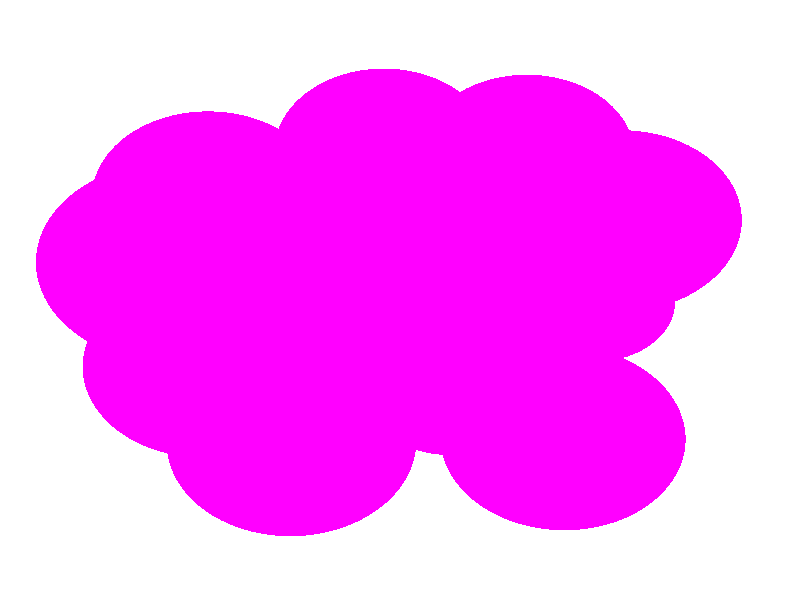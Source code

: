 #include "colors.inc"

#macro COLORSCALE (H)
   #local L = mod(H, 6);
   #local H = mod(H, 120);
   #local H = (H < 0 ? H+120 : H);
   #local R = (120-  H) / 60;
   #local G = L/20;
   #local B = (  H-  0) / 60;
   <min(R,1), min(G,1), min(B,1)>
#end

global_settings {
	ambient_light color rgb <1.0, 1.0, 1.0>
	assumed_gamma 2
}

background { color White}

camera {
	perspective
	location <440, 76, 168>
	sky <0.000000, 1.000000, 0.000000>
	right <-1, 0, 0>
	angle 30.000000
	look_at <446.50709526, 145.979863517, 126.658259999>
}

light_source {
	<256.389000, 255.921000, -757.541000>
	color White*0.50000
	parallel
	point_at <256.389000, 255.921000, 135.833000>
}

light_source {
	<0.111619, 0.766044, 0.633022>
	color White*1.50000
	parallel
	point_at <0.000000, 0.000000, 0.000000>
}

light_source {
	<-0.044943, -0.965926, 0.254887>
	color White*0.50000
	parallel
	point_at <0.000000, 0.000000, 0.000000>
}

light_source {
	<0.939693, 0.000000, -0.342020>
	color White*0.428572
	parallel
	point_at <0.000000, 0.000000, 0.000000>
}

light_source {
	<-0.939693, 0.000000, -0.342020>
	color White*0.428572
	parallel
	point_at <0.000000, 0.000000, 0.000000>
}

union
{
  sphere
  {
    <443.892816237, 145.995331818, 138.013721788>, 5.52130695351
  }
  sphere
  {
    <436.530357573, 147.637104975, 118.105731562>, 7.05053671665
  }
  sphere
  {
    <434.390223009, 141.735117061, 130.24178771>, 6.71013254921
  }
  sphere
  {
    <451.054335951, 149.358935507, 116.037344266>, 4.55288767564
  }
  sphere
  {
    <456.064998451, 142.842225608, 136.24113043>, 6.02787835151
  }
  sphere
  {
    <445.855082315, 133.29525352, 133.893326072>, 6.49777149689
  }
  sphere
  {
    <452.697349353, 156.522808208, 134.343537763>, 6.31338862742
  }
  sphere
  {
    <434.924330081, 155.708600714, 128.252734731>, 6.86343333618
  }
  sphere
  {
    <441.814094142, 132.876158532, 123.200503293>, 5.95899476334
  }
  sphere
  {
    <454.897978662, 134.307886722, 124.453765671>, 5.97170746732
  }
  sphere
  {
    <447.64071505, 157.028963713, 119.933904698>, 4.55527040104
  }
  sphere
  {
    <458.389512613, 151.613239213, 124.936032166>, 4.70119767091
  }
  sphere
  {
    <446.50709526, 145.979863517, 126.658259999>, 6.18169187276
  }
  texture
  {
    pigment
    {
      color COLORSCALE(60)
    }
  }
}

